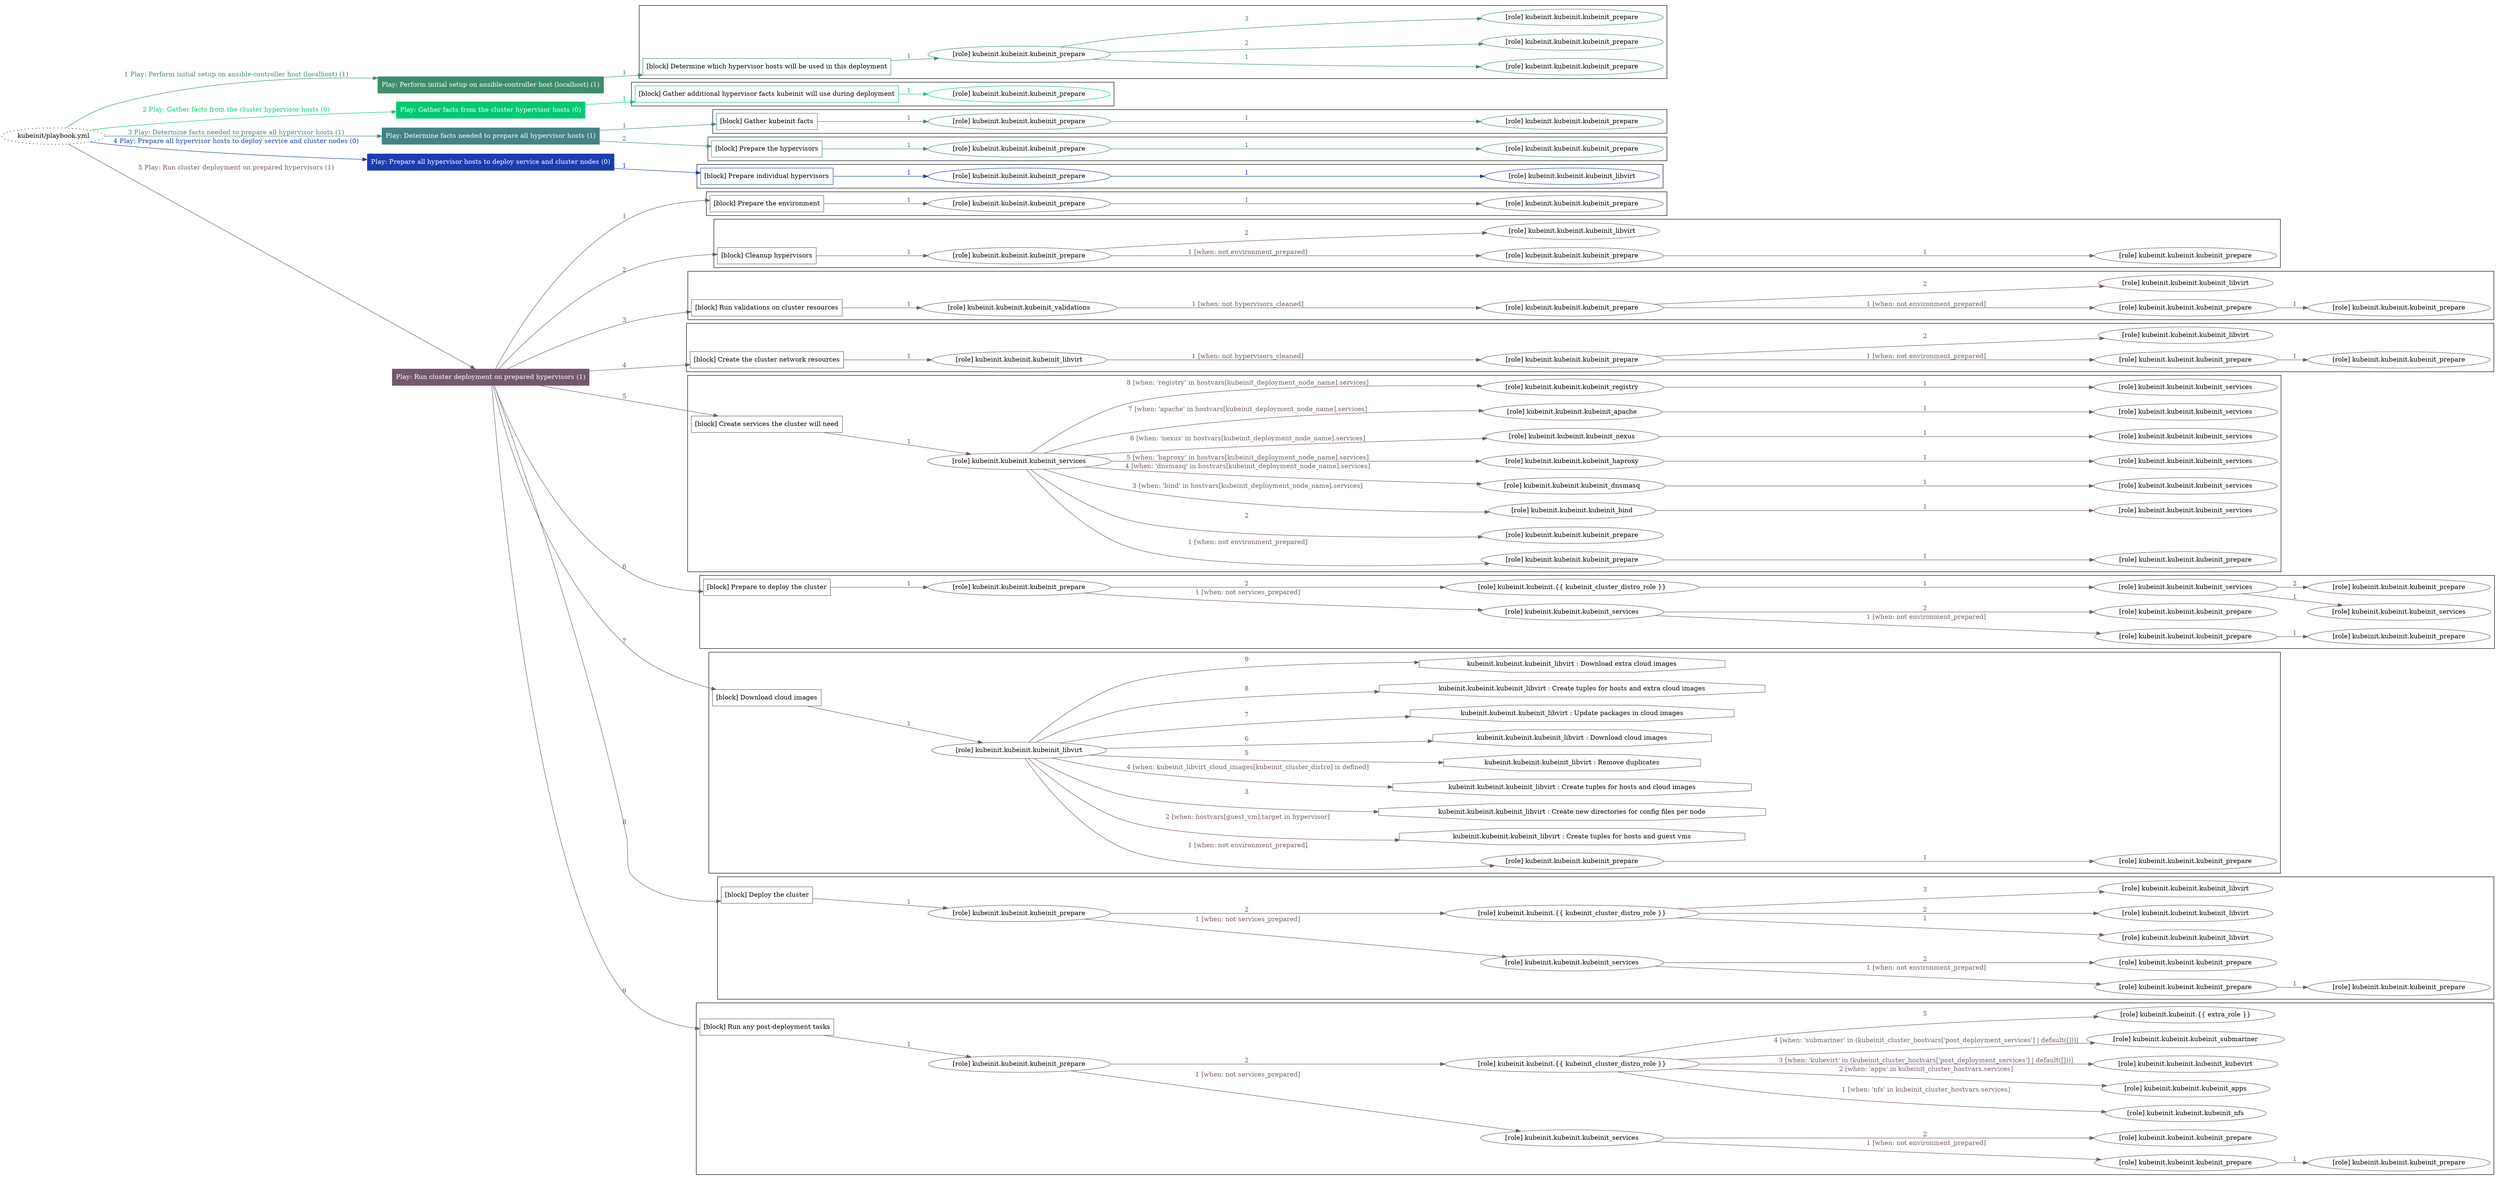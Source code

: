 digraph {
	graph [concentrate=true ordering=in rankdir=LR ratio=fill]
	edge [esep=5 sep=10]
	"kubeinit/playbook.yml" [URL="/home/runner/work/kubeinit/kubeinit/kubeinit/playbook.yml" id=playbook_fb8c7c62 style=dotted]
	"kubeinit/playbook.yml" -> play_60e4a6a8 [label="1 Play: Perform initial setup on ansible-controller host (localhost) (1)" color="#3f8d6a" fontcolor="#3f8d6a" id=edge_playbook_fb8c7c62_play_60e4a6a8 labeltooltip="1 Play: Perform initial setup on ansible-controller host (localhost) (1)" tooltip="1 Play: Perform initial setup on ansible-controller host (localhost) (1)"]
	subgraph "Play: Perform initial setup on ansible-controller host (localhost) (1)" {
		play_60e4a6a8 [label="Play: Perform initial setup on ansible-controller host (localhost) (1)" URL="/home/runner/work/kubeinit/kubeinit/kubeinit/playbook.yml" color="#3f8d6a" fontcolor="#ffffff" id=play_60e4a6a8 shape=box style=filled tooltip=localhost]
		play_60e4a6a8 -> block_3c06753b [label=1 color="#3f8d6a" fontcolor="#3f8d6a" id=edge_1_play_60e4a6a8_block_3c06753b labeltooltip=1 tooltip=1]
		subgraph cluster_block_3c06753b {
			block_3c06753b [label="[block] Determine which hypervisor hosts will be used in this deployment" URL="/home/runner/work/kubeinit/kubeinit/kubeinit/playbook.yml" color="#3f8d6a" id=block_3c06753b labeltooltip="Determine which hypervisor hosts will be used in this deployment" shape=box tooltip="Determine which hypervisor hosts will be used in this deployment"]
			block_3c06753b -> role_db41483e [label="1 " color="#3f8d6a" fontcolor="#3f8d6a" id=edge_1_block_3c06753b_role_db41483e labeltooltip="1 " tooltip="1 "]
			subgraph "kubeinit.kubeinit.kubeinit_prepare" {
				role_db41483e [label="[role] kubeinit.kubeinit.kubeinit_prepare" URL="/home/runner/work/kubeinit/kubeinit/kubeinit/playbook.yml" color="#3f8d6a" id=role_db41483e tooltip="kubeinit.kubeinit.kubeinit_prepare"]
				role_db41483e -> role_6ce8675c [label="1 " color="#3f8d6a" fontcolor="#3f8d6a" id=edge_1_role_db41483e_role_6ce8675c labeltooltip="1 " tooltip="1 "]
				subgraph "kubeinit.kubeinit.kubeinit_prepare" {
					role_6ce8675c [label="[role] kubeinit.kubeinit.kubeinit_prepare" URL="/home/runner/.ansible/collections/ansible_collections/kubeinit/kubeinit/roles/kubeinit_prepare/tasks/build_hypervisors_group.yml" color="#3f8d6a" id=role_6ce8675c tooltip="kubeinit.kubeinit.kubeinit_prepare"]
				}
				role_db41483e -> role_b17d5685 [label="2 " color="#3f8d6a" fontcolor="#3f8d6a" id=edge_2_role_db41483e_role_b17d5685 labeltooltip="2 " tooltip="2 "]
				subgraph "kubeinit.kubeinit.kubeinit_prepare" {
					role_b17d5685 [label="[role] kubeinit.kubeinit.kubeinit_prepare" URL="/home/runner/.ansible/collections/ansible_collections/kubeinit/kubeinit/roles/kubeinit_prepare/tasks/build_hypervisors_group.yml" color="#3f8d6a" id=role_b17d5685 tooltip="kubeinit.kubeinit.kubeinit_prepare"]
				}
				role_db41483e -> role_a338db1c [label="3 " color="#3f8d6a" fontcolor="#3f8d6a" id=edge_3_role_db41483e_role_a338db1c labeltooltip="3 " tooltip="3 "]
				subgraph "kubeinit.kubeinit.kubeinit_prepare" {
					role_a338db1c [label="[role] kubeinit.kubeinit.kubeinit_prepare" URL="/home/runner/.ansible/collections/ansible_collections/kubeinit/kubeinit/roles/kubeinit_prepare/tasks/build_hypervisors_group.yml" color="#3f8d6a" id=role_a338db1c tooltip="kubeinit.kubeinit.kubeinit_prepare"]
				}
			}
		}
	}
	"kubeinit/playbook.yml" -> play_a3622bd4 [label="2 Play: Gather facts from the cluster hypervisor hosts (0)" color="#03c973" fontcolor="#03c973" id=edge_playbook_fb8c7c62_play_a3622bd4 labeltooltip="2 Play: Gather facts from the cluster hypervisor hosts (0)" tooltip="2 Play: Gather facts from the cluster hypervisor hosts (0)"]
	subgraph "Play: Gather facts from the cluster hypervisor hosts (0)" {
		play_a3622bd4 [label="Play: Gather facts from the cluster hypervisor hosts (0)" URL="/home/runner/work/kubeinit/kubeinit/kubeinit/playbook.yml" color="#03c973" fontcolor="#ffffff" id=play_a3622bd4 shape=box style=filled tooltip="Play: Gather facts from the cluster hypervisor hosts (0)"]
		play_a3622bd4 -> block_8b6b9258 [label=1 color="#03c973" fontcolor="#03c973" id=edge_1_play_a3622bd4_block_8b6b9258 labeltooltip=1 tooltip=1]
		subgraph cluster_block_8b6b9258 {
			block_8b6b9258 [label="[block] Gather additional hypervisor facts kubeinit will use during deployment" URL="/home/runner/work/kubeinit/kubeinit/kubeinit/playbook.yml" color="#03c973" id=block_8b6b9258 labeltooltip="Gather additional hypervisor facts kubeinit will use during deployment" shape=box tooltip="Gather additional hypervisor facts kubeinit will use during deployment"]
			block_8b6b9258 -> role_0ef5861c [label="1 " color="#03c973" fontcolor="#03c973" id=edge_1_block_8b6b9258_role_0ef5861c labeltooltip="1 " tooltip="1 "]
			subgraph "kubeinit.kubeinit.kubeinit_prepare" {
				role_0ef5861c [label="[role] kubeinit.kubeinit.kubeinit_prepare" URL="/home/runner/work/kubeinit/kubeinit/kubeinit/playbook.yml" color="#03c973" id=role_0ef5861c tooltip="kubeinit.kubeinit.kubeinit_prepare"]
			}
		}
	}
	"kubeinit/playbook.yml" -> play_8454665d [label="3 Play: Determine facts needed to prepare all hypervisor hosts (1)" color="#468386" fontcolor="#468386" id=edge_playbook_fb8c7c62_play_8454665d labeltooltip="3 Play: Determine facts needed to prepare all hypervisor hosts (1)" tooltip="3 Play: Determine facts needed to prepare all hypervisor hosts (1)"]
	subgraph "Play: Determine facts needed to prepare all hypervisor hosts (1)" {
		play_8454665d [label="Play: Determine facts needed to prepare all hypervisor hosts (1)" URL="/home/runner/work/kubeinit/kubeinit/kubeinit/playbook.yml" color="#468386" fontcolor="#ffffff" id=play_8454665d shape=box style=filled tooltip=localhost]
		play_8454665d -> block_9982ea10 [label=1 color="#468386" fontcolor="#468386" id=edge_1_play_8454665d_block_9982ea10 labeltooltip=1 tooltip=1]
		subgraph cluster_block_9982ea10 {
			block_9982ea10 [label="[block] Gather kubeinit facts" URL="/home/runner/work/kubeinit/kubeinit/kubeinit/playbook.yml" color="#468386" id=block_9982ea10 labeltooltip="Gather kubeinit facts" shape=box tooltip="Gather kubeinit facts"]
			block_9982ea10 -> role_3e0efe7f [label="1 " color="#468386" fontcolor="#468386" id=edge_1_block_9982ea10_role_3e0efe7f labeltooltip="1 " tooltip="1 "]
			subgraph "kubeinit.kubeinit.kubeinit_prepare" {
				role_3e0efe7f [label="[role] kubeinit.kubeinit.kubeinit_prepare" URL="/home/runner/work/kubeinit/kubeinit/kubeinit/playbook.yml" color="#468386" id=role_3e0efe7f tooltip="kubeinit.kubeinit.kubeinit_prepare"]
				role_3e0efe7f -> role_941b9636 [label="1 " color="#468386" fontcolor="#468386" id=edge_1_role_3e0efe7f_role_941b9636 labeltooltip="1 " tooltip="1 "]
				subgraph "kubeinit.kubeinit.kubeinit_prepare" {
					role_941b9636 [label="[role] kubeinit.kubeinit.kubeinit_prepare" URL="/home/runner/.ansible/collections/ansible_collections/kubeinit/kubeinit/roles/kubeinit_prepare/tasks/gather_kubeinit_facts.yml" color="#468386" id=role_941b9636 tooltip="kubeinit.kubeinit.kubeinit_prepare"]
				}
			}
		}
		play_8454665d -> block_f44219fe [label=2 color="#468386" fontcolor="#468386" id=edge_2_play_8454665d_block_f44219fe labeltooltip=2 tooltip=2]
		subgraph cluster_block_f44219fe {
			block_f44219fe [label="[block] Prepare the hypervisors" URL="/home/runner/work/kubeinit/kubeinit/kubeinit/playbook.yml" color="#468386" id=block_f44219fe labeltooltip="Prepare the hypervisors" shape=box tooltip="Prepare the hypervisors"]
			block_f44219fe -> role_4811efab [label="1 " color="#468386" fontcolor="#468386" id=edge_1_block_f44219fe_role_4811efab labeltooltip="1 " tooltip="1 "]
			subgraph "kubeinit.kubeinit.kubeinit_prepare" {
				role_4811efab [label="[role] kubeinit.kubeinit.kubeinit_prepare" URL="/home/runner/work/kubeinit/kubeinit/kubeinit/playbook.yml" color="#468386" id=role_4811efab tooltip="kubeinit.kubeinit.kubeinit_prepare"]
				role_4811efab -> role_44d9676d [label="1 " color="#468386" fontcolor="#468386" id=edge_1_role_4811efab_role_44d9676d labeltooltip="1 " tooltip="1 "]
				subgraph "kubeinit.kubeinit.kubeinit_prepare" {
					role_44d9676d [label="[role] kubeinit.kubeinit.kubeinit_prepare" URL="/home/runner/.ansible/collections/ansible_collections/kubeinit/kubeinit/roles/kubeinit_prepare/tasks/gather_kubeinit_facts.yml" color="#468386" id=role_44d9676d tooltip="kubeinit.kubeinit.kubeinit_prepare"]
				}
			}
		}
	}
	"kubeinit/playbook.yml" -> play_6e23303d [label="4 Play: Prepare all hypervisor hosts to deploy service and cluster nodes (0)" color="#1c3db0" fontcolor="#1c3db0" id=edge_playbook_fb8c7c62_play_6e23303d labeltooltip="4 Play: Prepare all hypervisor hosts to deploy service and cluster nodes (0)" tooltip="4 Play: Prepare all hypervisor hosts to deploy service and cluster nodes (0)"]
	subgraph "Play: Prepare all hypervisor hosts to deploy service and cluster nodes (0)" {
		play_6e23303d [label="Play: Prepare all hypervisor hosts to deploy service and cluster nodes (0)" URL="/home/runner/work/kubeinit/kubeinit/kubeinit/playbook.yml" color="#1c3db0" fontcolor="#ffffff" id=play_6e23303d shape=box style=filled tooltip="Play: Prepare all hypervisor hosts to deploy service and cluster nodes (0)"]
		play_6e23303d -> block_4157bfd9 [label=1 color="#1c3db0" fontcolor="#1c3db0" id=edge_1_play_6e23303d_block_4157bfd9 labeltooltip=1 tooltip=1]
		subgraph cluster_block_4157bfd9 {
			block_4157bfd9 [label="[block] Prepare individual hypervisors" URL="/home/runner/work/kubeinit/kubeinit/kubeinit/playbook.yml" color="#1c3db0" id=block_4157bfd9 labeltooltip="Prepare individual hypervisors" shape=box tooltip="Prepare individual hypervisors"]
			block_4157bfd9 -> role_34de929d [label="1 " color="#1c3db0" fontcolor="#1c3db0" id=edge_1_block_4157bfd9_role_34de929d labeltooltip="1 " tooltip="1 "]
			subgraph "kubeinit.kubeinit.kubeinit_prepare" {
				role_34de929d [label="[role] kubeinit.kubeinit.kubeinit_prepare" URL="/home/runner/work/kubeinit/kubeinit/kubeinit/playbook.yml" color="#1c3db0" id=role_34de929d tooltip="kubeinit.kubeinit.kubeinit_prepare"]
				role_34de929d -> role_4977967b [label="1 " color="#1c3db0" fontcolor="#1c3db0" id=edge_1_role_34de929d_role_4977967b labeltooltip="1 " tooltip="1 "]
				subgraph "kubeinit.kubeinit.kubeinit_libvirt" {
					role_4977967b [label="[role] kubeinit.kubeinit.kubeinit_libvirt" URL="/home/runner/.ansible/collections/ansible_collections/kubeinit/kubeinit/roles/kubeinit_prepare/tasks/prepare_hypervisor.yml" color="#1c3db0" id=role_4977967b tooltip="kubeinit.kubeinit.kubeinit_libvirt"]
				}
			}
		}
	}
	"kubeinit/playbook.yml" -> play_0811fa5d [label="5 Play: Run cluster deployment on prepared hypervisors (1)" color="#74586e" fontcolor="#74586e" id=edge_playbook_fb8c7c62_play_0811fa5d labeltooltip="5 Play: Run cluster deployment on prepared hypervisors (1)" tooltip="5 Play: Run cluster deployment on prepared hypervisors (1)"]
	subgraph "Play: Run cluster deployment on prepared hypervisors (1)" {
		play_0811fa5d [label="Play: Run cluster deployment on prepared hypervisors (1)" URL="/home/runner/work/kubeinit/kubeinit/kubeinit/playbook.yml" color="#74586e" fontcolor="#ffffff" id=play_0811fa5d shape=box style=filled tooltip=localhost]
		play_0811fa5d -> block_bef75afa [label=1 color="#74586e" fontcolor="#74586e" id=edge_1_play_0811fa5d_block_bef75afa labeltooltip=1 tooltip=1]
		subgraph cluster_block_bef75afa {
			block_bef75afa [label="[block] Prepare the environment" URL="/home/runner/work/kubeinit/kubeinit/kubeinit/playbook.yml" color="#74586e" id=block_bef75afa labeltooltip="Prepare the environment" shape=box tooltip="Prepare the environment"]
			block_bef75afa -> role_9d9de083 [label="1 " color="#74586e" fontcolor="#74586e" id=edge_1_block_bef75afa_role_9d9de083 labeltooltip="1 " tooltip="1 "]
			subgraph "kubeinit.kubeinit.kubeinit_prepare" {
				role_9d9de083 [label="[role] kubeinit.kubeinit.kubeinit_prepare" URL="/home/runner/work/kubeinit/kubeinit/kubeinit/playbook.yml" color="#74586e" id=role_9d9de083 tooltip="kubeinit.kubeinit.kubeinit_prepare"]
				role_9d9de083 -> role_052c8339 [label="1 " color="#74586e" fontcolor="#74586e" id=edge_1_role_9d9de083_role_052c8339 labeltooltip="1 " tooltip="1 "]
				subgraph "kubeinit.kubeinit.kubeinit_prepare" {
					role_052c8339 [label="[role] kubeinit.kubeinit.kubeinit_prepare" URL="/home/runner/.ansible/collections/ansible_collections/kubeinit/kubeinit/roles/kubeinit_prepare/tasks/gather_kubeinit_facts.yml" color="#74586e" id=role_052c8339 tooltip="kubeinit.kubeinit.kubeinit_prepare"]
				}
			}
		}
		play_0811fa5d -> block_91c426dc [label=2 color="#74586e" fontcolor="#74586e" id=edge_2_play_0811fa5d_block_91c426dc labeltooltip=2 tooltip=2]
		subgraph cluster_block_91c426dc {
			block_91c426dc [label="[block] Cleanup hypervisors" URL="/home/runner/work/kubeinit/kubeinit/kubeinit/playbook.yml" color="#74586e" id=block_91c426dc labeltooltip="Cleanup hypervisors" shape=box tooltip="Cleanup hypervisors"]
			block_91c426dc -> role_ec527f15 [label="1 " color="#74586e" fontcolor="#74586e" id=edge_1_block_91c426dc_role_ec527f15 labeltooltip="1 " tooltip="1 "]
			subgraph "kubeinit.kubeinit.kubeinit_prepare" {
				role_ec527f15 [label="[role] kubeinit.kubeinit.kubeinit_prepare" URL="/home/runner/work/kubeinit/kubeinit/kubeinit/playbook.yml" color="#74586e" id=role_ec527f15 tooltip="kubeinit.kubeinit.kubeinit_prepare"]
				role_ec527f15 -> role_529e8de0 [label="1 [when: not environment_prepared]" color="#74586e" fontcolor="#74586e" id=edge_1_role_ec527f15_role_529e8de0 labeltooltip="1 [when: not environment_prepared]" tooltip="1 [when: not environment_prepared]"]
				subgraph "kubeinit.kubeinit.kubeinit_prepare" {
					role_529e8de0 [label="[role] kubeinit.kubeinit.kubeinit_prepare" URL="/home/runner/.ansible/collections/ansible_collections/kubeinit/kubeinit/roles/kubeinit_prepare/tasks/cleanup_hypervisors.yml" color="#74586e" id=role_529e8de0 tooltip="kubeinit.kubeinit.kubeinit_prepare"]
					role_529e8de0 -> role_5ba106a2 [label="1 " color="#74586e" fontcolor="#74586e" id=edge_1_role_529e8de0_role_5ba106a2 labeltooltip="1 " tooltip="1 "]
					subgraph "kubeinit.kubeinit.kubeinit_prepare" {
						role_5ba106a2 [label="[role] kubeinit.kubeinit.kubeinit_prepare" URL="/home/runner/.ansible/collections/ansible_collections/kubeinit/kubeinit/roles/kubeinit_prepare/tasks/gather_kubeinit_facts.yml" color="#74586e" id=role_5ba106a2 tooltip="kubeinit.kubeinit.kubeinit_prepare"]
					}
				}
				role_ec527f15 -> role_3b7147a0 [label="2 " color="#74586e" fontcolor="#74586e" id=edge_2_role_ec527f15_role_3b7147a0 labeltooltip="2 " tooltip="2 "]
				subgraph "kubeinit.kubeinit.kubeinit_libvirt" {
					role_3b7147a0 [label="[role] kubeinit.kubeinit.kubeinit_libvirt" URL="/home/runner/.ansible/collections/ansible_collections/kubeinit/kubeinit/roles/kubeinit_prepare/tasks/cleanup_hypervisors.yml" color="#74586e" id=role_3b7147a0 tooltip="kubeinit.kubeinit.kubeinit_libvirt"]
				}
			}
		}
		play_0811fa5d -> block_d626ab67 [label=3 color="#74586e" fontcolor="#74586e" id=edge_3_play_0811fa5d_block_d626ab67 labeltooltip=3 tooltip=3]
		subgraph cluster_block_d626ab67 {
			block_d626ab67 [label="[block] Run validations on cluster resources" URL="/home/runner/work/kubeinit/kubeinit/kubeinit/playbook.yml" color="#74586e" id=block_d626ab67 labeltooltip="Run validations on cluster resources" shape=box tooltip="Run validations on cluster resources"]
			block_d626ab67 -> role_3ca57353 [label="1 " color="#74586e" fontcolor="#74586e" id=edge_1_block_d626ab67_role_3ca57353 labeltooltip="1 " tooltip="1 "]
			subgraph "kubeinit.kubeinit.kubeinit_validations" {
				role_3ca57353 [label="[role] kubeinit.kubeinit.kubeinit_validations" URL="/home/runner/work/kubeinit/kubeinit/kubeinit/playbook.yml" color="#74586e" id=role_3ca57353 tooltip="kubeinit.kubeinit.kubeinit_validations"]
				role_3ca57353 -> role_4d37784a [label="1 [when: not hypervisors_cleaned]" color="#74586e" fontcolor="#74586e" id=edge_1_role_3ca57353_role_4d37784a labeltooltip="1 [when: not hypervisors_cleaned]" tooltip="1 [when: not hypervisors_cleaned]"]
				subgraph "kubeinit.kubeinit.kubeinit_prepare" {
					role_4d37784a [label="[role] kubeinit.kubeinit.kubeinit_prepare" URL="/home/runner/.ansible/collections/ansible_collections/kubeinit/kubeinit/roles/kubeinit_validations/tasks/main.yml" color="#74586e" id=role_4d37784a tooltip="kubeinit.kubeinit.kubeinit_prepare"]
					role_4d37784a -> role_25c27e5a [label="1 [when: not environment_prepared]" color="#74586e" fontcolor="#74586e" id=edge_1_role_4d37784a_role_25c27e5a labeltooltip="1 [when: not environment_prepared]" tooltip="1 [when: not environment_prepared]"]
					subgraph "kubeinit.kubeinit.kubeinit_prepare" {
						role_25c27e5a [label="[role] kubeinit.kubeinit.kubeinit_prepare" URL="/home/runner/.ansible/collections/ansible_collections/kubeinit/kubeinit/roles/kubeinit_prepare/tasks/cleanup_hypervisors.yml" color="#74586e" id=role_25c27e5a tooltip="kubeinit.kubeinit.kubeinit_prepare"]
						role_25c27e5a -> role_7630f8f6 [label="1 " color="#74586e" fontcolor="#74586e" id=edge_1_role_25c27e5a_role_7630f8f6 labeltooltip="1 " tooltip="1 "]
						subgraph "kubeinit.kubeinit.kubeinit_prepare" {
							role_7630f8f6 [label="[role] kubeinit.kubeinit.kubeinit_prepare" URL="/home/runner/.ansible/collections/ansible_collections/kubeinit/kubeinit/roles/kubeinit_prepare/tasks/gather_kubeinit_facts.yml" color="#74586e" id=role_7630f8f6 tooltip="kubeinit.kubeinit.kubeinit_prepare"]
						}
					}
					role_4d37784a -> role_31efca71 [label="2 " color="#74586e" fontcolor="#74586e" id=edge_2_role_4d37784a_role_31efca71 labeltooltip="2 " tooltip="2 "]
					subgraph "kubeinit.kubeinit.kubeinit_libvirt" {
						role_31efca71 [label="[role] kubeinit.kubeinit.kubeinit_libvirt" URL="/home/runner/.ansible/collections/ansible_collections/kubeinit/kubeinit/roles/kubeinit_prepare/tasks/cleanup_hypervisors.yml" color="#74586e" id=role_31efca71 tooltip="kubeinit.kubeinit.kubeinit_libvirt"]
					}
				}
			}
		}
		play_0811fa5d -> block_f994e74e [label=4 color="#74586e" fontcolor="#74586e" id=edge_4_play_0811fa5d_block_f994e74e labeltooltip=4 tooltip=4]
		subgraph cluster_block_f994e74e {
			block_f994e74e [label="[block] Create the cluster network resources" URL="/home/runner/work/kubeinit/kubeinit/kubeinit/playbook.yml" color="#74586e" id=block_f994e74e labeltooltip="Create the cluster network resources" shape=box tooltip="Create the cluster network resources"]
			block_f994e74e -> role_f59876d1 [label="1 " color="#74586e" fontcolor="#74586e" id=edge_1_block_f994e74e_role_f59876d1 labeltooltip="1 " tooltip="1 "]
			subgraph "kubeinit.kubeinit.kubeinit_libvirt" {
				role_f59876d1 [label="[role] kubeinit.kubeinit.kubeinit_libvirt" URL="/home/runner/work/kubeinit/kubeinit/kubeinit/playbook.yml" color="#74586e" id=role_f59876d1 tooltip="kubeinit.kubeinit.kubeinit_libvirt"]
				role_f59876d1 -> role_5565e16b [label="1 [when: not hypervisors_cleaned]" color="#74586e" fontcolor="#74586e" id=edge_1_role_f59876d1_role_5565e16b labeltooltip="1 [when: not hypervisors_cleaned]" tooltip="1 [when: not hypervisors_cleaned]"]
				subgraph "kubeinit.kubeinit.kubeinit_prepare" {
					role_5565e16b [label="[role] kubeinit.kubeinit.kubeinit_prepare" URL="/home/runner/.ansible/collections/ansible_collections/kubeinit/kubeinit/roles/kubeinit_libvirt/tasks/create_network.yml" color="#74586e" id=role_5565e16b tooltip="kubeinit.kubeinit.kubeinit_prepare"]
					role_5565e16b -> role_7bfed806 [label="1 [when: not environment_prepared]" color="#74586e" fontcolor="#74586e" id=edge_1_role_5565e16b_role_7bfed806 labeltooltip="1 [when: not environment_prepared]" tooltip="1 [when: not environment_prepared]"]
					subgraph "kubeinit.kubeinit.kubeinit_prepare" {
						role_7bfed806 [label="[role] kubeinit.kubeinit.kubeinit_prepare" URL="/home/runner/.ansible/collections/ansible_collections/kubeinit/kubeinit/roles/kubeinit_prepare/tasks/cleanup_hypervisors.yml" color="#74586e" id=role_7bfed806 tooltip="kubeinit.kubeinit.kubeinit_prepare"]
						role_7bfed806 -> role_236768ae [label="1 " color="#74586e" fontcolor="#74586e" id=edge_1_role_7bfed806_role_236768ae labeltooltip="1 " tooltip="1 "]
						subgraph "kubeinit.kubeinit.kubeinit_prepare" {
							role_236768ae [label="[role] kubeinit.kubeinit.kubeinit_prepare" URL="/home/runner/.ansible/collections/ansible_collections/kubeinit/kubeinit/roles/kubeinit_prepare/tasks/gather_kubeinit_facts.yml" color="#74586e" id=role_236768ae tooltip="kubeinit.kubeinit.kubeinit_prepare"]
						}
					}
					role_5565e16b -> role_8033c210 [label="2 " color="#74586e" fontcolor="#74586e" id=edge_2_role_5565e16b_role_8033c210 labeltooltip="2 " tooltip="2 "]
					subgraph "kubeinit.kubeinit.kubeinit_libvirt" {
						role_8033c210 [label="[role] kubeinit.kubeinit.kubeinit_libvirt" URL="/home/runner/.ansible/collections/ansible_collections/kubeinit/kubeinit/roles/kubeinit_prepare/tasks/cleanup_hypervisors.yml" color="#74586e" id=role_8033c210 tooltip="kubeinit.kubeinit.kubeinit_libvirt"]
					}
				}
			}
		}
		play_0811fa5d -> block_b9448b27 [label=5 color="#74586e" fontcolor="#74586e" id=edge_5_play_0811fa5d_block_b9448b27 labeltooltip=5 tooltip=5]
		subgraph cluster_block_b9448b27 {
			block_b9448b27 [label="[block] Create services the cluster will need" URL="/home/runner/work/kubeinit/kubeinit/kubeinit/playbook.yml" color="#74586e" id=block_b9448b27 labeltooltip="Create services the cluster will need" shape=box tooltip="Create services the cluster will need"]
			block_b9448b27 -> role_875ede64 [label="1 " color="#74586e" fontcolor="#74586e" id=edge_1_block_b9448b27_role_875ede64 labeltooltip="1 " tooltip="1 "]
			subgraph "kubeinit.kubeinit.kubeinit_services" {
				role_875ede64 [label="[role] kubeinit.kubeinit.kubeinit_services" URL="/home/runner/work/kubeinit/kubeinit/kubeinit/playbook.yml" color="#74586e" id=role_875ede64 tooltip="kubeinit.kubeinit.kubeinit_services"]
				role_875ede64 -> role_67c7414a [label="1 [when: not environment_prepared]" color="#74586e" fontcolor="#74586e" id=edge_1_role_875ede64_role_67c7414a labeltooltip="1 [when: not environment_prepared]" tooltip="1 [when: not environment_prepared]"]
				subgraph "kubeinit.kubeinit.kubeinit_prepare" {
					role_67c7414a [label="[role] kubeinit.kubeinit.kubeinit_prepare" URL="/home/runner/.ansible/collections/ansible_collections/kubeinit/kubeinit/roles/kubeinit_services/tasks/main.yml" color="#74586e" id=role_67c7414a tooltip="kubeinit.kubeinit.kubeinit_prepare"]
					role_67c7414a -> role_17dc334d [label="1 " color="#74586e" fontcolor="#74586e" id=edge_1_role_67c7414a_role_17dc334d labeltooltip="1 " tooltip="1 "]
					subgraph "kubeinit.kubeinit.kubeinit_prepare" {
						role_17dc334d [label="[role] kubeinit.kubeinit.kubeinit_prepare" URL="/home/runner/.ansible/collections/ansible_collections/kubeinit/kubeinit/roles/kubeinit_prepare/tasks/gather_kubeinit_facts.yml" color="#74586e" id=role_17dc334d tooltip="kubeinit.kubeinit.kubeinit_prepare"]
					}
				}
				role_875ede64 -> role_f8ba7b7a [label="2 " color="#74586e" fontcolor="#74586e" id=edge_2_role_875ede64_role_f8ba7b7a labeltooltip="2 " tooltip="2 "]
				subgraph "kubeinit.kubeinit.kubeinit_prepare" {
					role_f8ba7b7a [label="[role] kubeinit.kubeinit.kubeinit_prepare" URL="/home/runner/.ansible/collections/ansible_collections/kubeinit/kubeinit/roles/kubeinit_services/tasks/00_create_service_pod.yml" color="#74586e" id=role_f8ba7b7a tooltip="kubeinit.kubeinit.kubeinit_prepare"]
				}
				role_875ede64 -> role_ef5bfc1d [label="3 [when: 'bind' in hostvars[kubeinit_deployment_node_name].services]" color="#74586e" fontcolor="#74586e" id=edge_3_role_875ede64_role_ef5bfc1d labeltooltip="3 [when: 'bind' in hostvars[kubeinit_deployment_node_name].services]" tooltip="3 [when: 'bind' in hostvars[kubeinit_deployment_node_name].services]"]
				subgraph "kubeinit.kubeinit.kubeinit_bind" {
					role_ef5bfc1d [label="[role] kubeinit.kubeinit.kubeinit_bind" URL="/home/runner/.ansible/collections/ansible_collections/kubeinit/kubeinit/roles/kubeinit_services/tasks/start_services_containers.yml" color="#74586e" id=role_ef5bfc1d tooltip="kubeinit.kubeinit.kubeinit_bind"]
					role_ef5bfc1d -> role_2b9a605f [label="1 " color="#74586e" fontcolor="#74586e" id=edge_1_role_ef5bfc1d_role_2b9a605f labeltooltip="1 " tooltip="1 "]
					subgraph "kubeinit.kubeinit.kubeinit_services" {
						role_2b9a605f [label="[role] kubeinit.kubeinit.kubeinit_services" URL="/home/runner/.ansible/collections/ansible_collections/kubeinit/kubeinit/roles/kubeinit_bind/tasks/main.yml" color="#74586e" id=role_2b9a605f tooltip="kubeinit.kubeinit.kubeinit_services"]
					}
				}
				role_875ede64 -> role_569767d9 [label="4 [when: 'dnsmasq' in hostvars[kubeinit_deployment_node_name].services]" color="#74586e" fontcolor="#74586e" id=edge_4_role_875ede64_role_569767d9 labeltooltip="4 [when: 'dnsmasq' in hostvars[kubeinit_deployment_node_name].services]" tooltip="4 [when: 'dnsmasq' in hostvars[kubeinit_deployment_node_name].services]"]
				subgraph "kubeinit.kubeinit.kubeinit_dnsmasq" {
					role_569767d9 [label="[role] kubeinit.kubeinit.kubeinit_dnsmasq" URL="/home/runner/.ansible/collections/ansible_collections/kubeinit/kubeinit/roles/kubeinit_services/tasks/start_services_containers.yml" color="#74586e" id=role_569767d9 tooltip="kubeinit.kubeinit.kubeinit_dnsmasq"]
					role_569767d9 -> role_c2b7989b [label="1 " color="#74586e" fontcolor="#74586e" id=edge_1_role_569767d9_role_c2b7989b labeltooltip="1 " tooltip="1 "]
					subgraph "kubeinit.kubeinit.kubeinit_services" {
						role_c2b7989b [label="[role] kubeinit.kubeinit.kubeinit_services" URL="/home/runner/.ansible/collections/ansible_collections/kubeinit/kubeinit/roles/kubeinit_dnsmasq/tasks/main.yml" color="#74586e" id=role_c2b7989b tooltip="kubeinit.kubeinit.kubeinit_services"]
					}
				}
				role_875ede64 -> role_e4674980 [label="5 [when: 'haproxy' in hostvars[kubeinit_deployment_node_name].services]" color="#74586e" fontcolor="#74586e" id=edge_5_role_875ede64_role_e4674980 labeltooltip="5 [when: 'haproxy' in hostvars[kubeinit_deployment_node_name].services]" tooltip="5 [when: 'haproxy' in hostvars[kubeinit_deployment_node_name].services]"]
				subgraph "kubeinit.kubeinit.kubeinit_haproxy" {
					role_e4674980 [label="[role] kubeinit.kubeinit.kubeinit_haproxy" URL="/home/runner/.ansible/collections/ansible_collections/kubeinit/kubeinit/roles/kubeinit_services/tasks/start_services_containers.yml" color="#74586e" id=role_e4674980 tooltip="kubeinit.kubeinit.kubeinit_haproxy"]
					role_e4674980 -> role_2d84534f [label="1 " color="#74586e" fontcolor="#74586e" id=edge_1_role_e4674980_role_2d84534f labeltooltip="1 " tooltip="1 "]
					subgraph "kubeinit.kubeinit.kubeinit_services" {
						role_2d84534f [label="[role] kubeinit.kubeinit.kubeinit_services" URL="/home/runner/.ansible/collections/ansible_collections/kubeinit/kubeinit/roles/kubeinit_haproxy/tasks/main.yml" color="#74586e" id=role_2d84534f tooltip="kubeinit.kubeinit.kubeinit_services"]
					}
				}
				role_875ede64 -> role_2eb2f868 [label="6 [when: 'nexus' in hostvars[kubeinit_deployment_node_name].services]" color="#74586e" fontcolor="#74586e" id=edge_6_role_875ede64_role_2eb2f868 labeltooltip="6 [when: 'nexus' in hostvars[kubeinit_deployment_node_name].services]" tooltip="6 [when: 'nexus' in hostvars[kubeinit_deployment_node_name].services]"]
				subgraph "kubeinit.kubeinit.kubeinit_nexus" {
					role_2eb2f868 [label="[role] kubeinit.kubeinit.kubeinit_nexus" URL="/home/runner/.ansible/collections/ansible_collections/kubeinit/kubeinit/roles/kubeinit_services/tasks/start_services_containers.yml" color="#74586e" id=role_2eb2f868 tooltip="kubeinit.kubeinit.kubeinit_nexus"]
					role_2eb2f868 -> role_34ea84a4 [label="1 " color="#74586e" fontcolor="#74586e" id=edge_1_role_2eb2f868_role_34ea84a4 labeltooltip="1 " tooltip="1 "]
					subgraph "kubeinit.kubeinit.kubeinit_services" {
						role_34ea84a4 [label="[role] kubeinit.kubeinit.kubeinit_services" URL="/home/runner/.ansible/collections/ansible_collections/kubeinit/kubeinit/roles/kubeinit_nexus/tasks/main.yml" color="#74586e" id=role_34ea84a4 tooltip="kubeinit.kubeinit.kubeinit_services"]
					}
				}
				role_875ede64 -> role_802e3f0b [label="7 [when: 'apache' in hostvars[kubeinit_deployment_node_name].services]" color="#74586e" fontcolor="#74586e" id=edge_7_role_875ede64_role_802e3f0b labeltooltip="7 [when: 'apache' in hostvars[kubeinit_deployment_node_name].services]" tooltip="7 [when: 'apache' in hostvars[kubeinit_deployment_node_name].services]"]
				subgraph "kubeinit.kubeinit.kubeinit_apache" {
					role_802e3f0b [label="[role] kubeinit.kubeinit.kubeinit_apache" URL="/home/runner/.ansible/collections/ansible_collections/kubeinit/kubeinit/roles/kubeinit_services/tasks/start_services_containers.yml" color="#74586e" id=role_802e3f0b tooltip="kubeinit.kubeinit.kubeinit_apache"]
					role_802e3f0b -> role_10e221f1 [label="1 " color="#74586e" fontcolor="#74586e" id=edge_1_role_802e3f0b_role_10e221f1 labeltooltip="1 " tooltip="1 "]
					subgraph "kubeinit.kubeinit.kubeinit_services" {
						role_10e221f1 [label="[role] kubeinit.kubeinit.kubeinit_services" URL="/home/runner/.ansible/collections/ansible_collections/kubeinit/kubeinit/roles/kubeinit_apache/tasks/main.yml" color="#74586e" id=role_10e221f1 tooltip="kubeinit.kubeinit.kubeinit_services"]
					}
				}
				role_875ede64 -> role_5a3bb373 [label="8 [when: 'registry' in hostvars[kubeinit_deployment_node_name].services]" color="#74586e" fontcolor="#74586e" id=edge_8_role_875ede64_role_5a3bb373 labeltooltip="8 [when: 'registry' in hostvars[kubeinit_deployment_node_name].services]" tooltip="8 [when: 'registry' in hostvars[kubeinit_deployment_node_name].services]"]
				subgraph "kubeinit.kubeinit.kubeinit_registry" {
					role_5a3bb373 [label="[role] kubeinit.kubeinit.kubeinit_registry" URL="/home/runner/.ansible/collections/ansible_collections/kubeinit/kubeinit/roles/kubeinit_services/tasks/start_services_containers.yml" color="#74586e" id=role_5a3bb373 tooltip="kubeinit.kubeinit.kubeinit_registry"]
					role_5a3bb373 -> role_2fad3e4e [label="1 " color="#74586e" fontcolor="#74586e" id=edge_1_role_5a3bb373_role_2fad3e4e labeltooltip="1 " tooltip="1 "]
					subgraph "kubeinit.kubeinit.kubeinit_services" {
						role_2fad3e4e [label="[role] kubeinit.kubeinit.kubeinit_services" URL="/home/runner/.ansible/collections/ansible_collections/kubeinit/kubeinit/roles/kubeinit_registry/tasks/main.yml" color="#74586e" id=role_2fad3e4e tooltip="kubeinit.kubeinit.kubeinit_services"]
					}
				}
			}
		}
		play_0811fa5d -> block_8ffb784d [label=6 color="#74586e" fontcolor="#74586e" id=edge_6_play_0811fa5d_block_8ffb784d labeltooltip=6 tooltip=6]
		subgraph cluster_block_8ffb784d {
			block_8ffb784d [label="[block] Prepare to deploy the cluster" URL="/home/runner/work/kubeinit/kubeinit/kubeinit/playbook.yml" color="#74586e" id=block_8ffb784d labeltooltip="Prepare to deploy the cluster" shape=box tooltip="Prepare to deploy the cluster"]
			block_8ffb784d -> role_0d51dfea [label="1 " color="#74586e" fontcolor="#74586e" id=edge_1_block_8ffb784d_role_0d51dfea labeltooltip="1 " tooltip="1 "]
			subgraph "kubeinit.kubeinit.kubeinit_prepare" {
				role_0d51dfea [label="[role] kubeinit.kubeinit.kubeinit_prepare" URL="/home/runner/work/kubeinit/kubeinit/kubeinit/playbook.yml" color="#74586e" id=role_0d51dfea tooltip="kubeinit.kubeinit.kubeinit_prepare"]
				role_0d51dfea -> role_38ea9cdb [label="1 [when: not services_prepared]" color="#74586e" fontcolor="#74586e" id=edge_1_role_0d51dfea_role_38ea9cdb labeltooltip="1 [when: not services_prepared]" tooltip="1 [when: not services_prepared]"]
				subgraph "kubeinit.kubeinit.kubeinit_services" {
					role_38ea9cdb [label="[role] kubeinit.kubeinit.kubeinit_services" URL="/home/runner/.ansible/collections/ansible_collections/kubeinit/kubeinit/roles/kubeinit_prepare/tasks/prepare_cluster.yml" color="#74586e" id=role_38ea9cdb tooltip="kubeinit.kubeinit.kubeinit_services"]
					role_38ea9cdb -> role_e09e5046 [label="1 [when: not environment_prepared]" color="#74586e" fontcolor="#74586e" id=edge_1_role_38ea9cdb_role_e09e5046 labeltooltip="1 [when: not environment_prepared]" tooltip="1 [when: not environment_prepared]"]
					subgraph "kubeinit.kubeinit.kubeinit_prepare" {
						role_e09e5046 [label="[role] kubeinit.kubeinit.kubeinit_prepare" URL="/home/runner/.ansible/collections/ansible_collections/kubeinit/kubeinit/roles/kubeinit_services/tasks/prepare_services.yml" color="#74586e" id=role_e09e5046 tooltip="kubeinit.kubeinit.kubeinit_prepare"]
						role_e09e5046 -> role_2a5cbe1d [label="1 " color="#74586e" fontcolor="#74586e" id=edge_1_role_e09e5046_role_2a5cbe1d labeltooltip="1 " tooltip="1 "]
						subgraph "kubeinit.kubeinit.kubeinit_prepare" {
							role_2a5cbe1d [label="[role] kubeinit.kubeinit.kubeinit_prepare" URL="/home/runner/.ansible/collections/ansible_collections/kubeinit/kubeinit/roles/kubeinit_prepare/tasks/gather_kubeinit_facts.yml" color="#74586e" id=role_2a5cbe1d tooltip="kubeinit.kubeinit.kubeinit_prepare"]
						}
					}
					role_38ea9cdb -> role_dea03500 [label="2 " color="#74586e" fontcolor="#74586e" id=edge_2_role_38ea9cdb_role_dea03500 labeltooltip="2 " tooltip="2 "]
					subgraph "kubeinit.kubeinit.kubeinit_prepare" {
						role_dea03500 [label="[role] kubeinit.kubeinit.kubeinit_prepare" URL="/home/runner/.ansible/collections/ansible_collections/kubeinit/kubeinit/roles/kubeinit_services/tasks/prepare_services.yml" color="#74586e" id=role_dea03500 tooltip="kubeinit.kubeinit.kubeinit_prepare"]
					}
				}
				role_0d51dfea -> role_1d820e5c [label="2 " color="#74586e" fontcolor="#74586e" id=edge_2_role_0d51dfea_role_1d820e5c labeltooltip="2 " tooltip="2 "]
				subgraph "kubeinit.kubeinit.{{ kubeinit_cluster_distro_role }}" {
					role_1d820e5c [label="[role] kubeinit.kubeinit.{{ kubeinit_cluster_distro_role }}" URL="/home/runner/.ansible/collections/ansible_collections/kubeinit/kubeinit/roles/kubeinit_prepare/tasks/prepare_cluster.yml" color="#74586e" id=role_1d820e5c tooltip="kubeinit.kubeinit.{{ kubeinit_cluster_distro_role }}"]
					role_1d820e5c -> role_95b4d459 [label="1 " color="#74586e" fontcolor="#74586e" id=edge_1_role_1d820e5c_role_95b4d459 labeltooltip="1 " tooltip="1 "]
					subgraph "kubeinit.kubeinit.kubeinit_services" {
						role_95b4d459 [label="[role] kubeinit.kubeinit.kubeinit_services" URL="/home/runner/.ansible/collections/ansible_collections/kubeinit/kubeinit/roles/kubeinit_openshift/tasks/prepare_cluster.yml" color="#74586e" id=role_95b4d459 tooltip="kubeinit.kubeinit.kubeinit_services"]
						role_95b4d459 -> role_27bdb278 [label="1 " color="#74586e" fontcolor="#74586e" id=edge_1_role_95b4d459_role_27bdb278 labeltooltip="1 " tooltip="1 "]
						subgraph "kubeinit.kubeinit.kubeinit_services" {
							role_27bdb278 [label="[role] kubeinit.kubeinit.kubeinit_services" URL="/home/runner/.ansible/collections/ansible_collections/kubeinit/kubeinit/roles/kubeinit_services/tasks/create_provision_container.yml" color="#74586e" id=role_27bdb278 tooltip="kubeinit.kubeinit.kubeinit_services"]
						}
						role_95b4d459 -> role_3ffbe155 [label="2 " color="#74586e" fontcolor="#74586e" id=edge_2_role_95b4d459_role_3ffbe155 labeltooltip="2 " tooltip="2 "]
						subgraph "kubeinit.kubeinit.kubeinit_prepare" {
							role_3ffbe155 [label="[role] kubeinit.kubeinit.kubeinit_prepare" URL="/home/runner/.ansible/collections/ansible_collections/kubeinit/kubeinit/roles/kubeinit_services/tasks/create_provision_container.yml" color="#74586e" id=role_3ffbe155 tooltip="kubeinit.kubeinit.kubeinit_prepare"]
						}
					}
				}
			}
		}
		play_0811fa5d -> block_a297592f [label=7 color="#74586e" fontcolor="#74586e" id=edge_7_play_0811fa5d_block_a297592f labeltooltip=7 tooltip=7]
		subgraph cluster_block_a297592f {
			block_a297592f [label="[block] Download cloud images" URL="/home/runner/work/kubeinit/kubeinit/kubeinit/playbook.yml" color="#74586e" id=block_a297592f labeltooltip="Download cloud images" shape=box tooltip="Download cloud images"]
			block_a297592f -> role_53912179 [label="1 " color="#74586e" fontcolor="#74586e" id=edge_1_block_a297592f_role_53912179 labeltooltip="1 " tooltip="1 "]
			subgraph "kubeinit.kubeinit.kubeinit_libvirt" {
				role_53912179 [label="[role] kubeinit.kubeinit.kubeinit_libvirt" URL="/home/runner/work/kubeinit/kubeinit/kubeinit/playbook.yml" color="#74586e" id=role_53912179 tooltip="kubeinit.kubeinit.kubeinit_libvirt"]
				role_53912179 -> role_393e9175 [label="1 [when: not environment_prepared]" color="#74586e" fontcolor="#74586e" id=edge_1_role_53912179_role_393e9175 labeltooltip="1 [when: not environment_prepared]" tooltip="1 [when: not environment_prepared]"]
				subgraph "kubeinit.kubeinit.kubeinit_prepare" {
					role_393e9175 [label="[role] kubeinit.kubeinit.kubeinit_prepare" URL="/home/runner/.ansible/collections/ansible_collections/kubeinit/kubeinit/roles/kubeinit_libvirt/tasks/download_cloud_images.yml" color="#74586e" id=role_393e9175 tooltip="kubeinit.kubeinit.kubeinit_prepare"]
					role_393e9175 -> role_c8d08546 [label="1 " color="#74586e" fontcolor="#74586e" id=edge_1_role_393e9175_role_c8d08546 labeltooltip="1 " tooltip="1 "]
					subgraph "kubeinit.kubeinit.kubeinit_prepare" {
						role_c8d08546 [label="[role] kubeinit.kubeinit.kubeinit_prepare" URL="/home/runner/.ansible/collections/ansible_collections/kubeinit/kubeinit/roles/kubeinit_prepare/tasks/gather_kubeinit_facts.yml" color="#74586e" id=role_c8d08546 tooltip="kubeinit.kubeinit.kubeinit_prepare"]
					}
				}
				task_80ebcfd8 [label="kubeinit.kubeinit.kubeinit_libvirt : Create tuples for hosts and guest vms" URL="/home/runner/.ansible/collections/ansible_collections/kubeinit/kubeinit/roles/kubeinit_libvirt/tasks/download_cloud_images.yml" color="#74586e" id=task_80ebcfd8 shape=octagon tooltip="kubeinit.kubeinit.kubeinit_libvirt : Create tuples for hosts and guest vms"]
				role_53912179 -> task_80ebcfd8 [label="2 [when: hostvars[guest_vm].target in hypervisor]" color="#74586e" fontcolor="#74586e" id=edge_2_role_53912179_task_80ebcfd8 labeltooltip="2 [when: hostvars[guest_vm].target in hypervisor]" tooltip="2 [when: hostvars[guest_vm].target in hypervisor]"]
				task_e3c6466f [label="kubeinit.kubeinit.kubeinit_libvirt : Create new directories for config files per node" URL="/home/runner/.ansible/collections/ansible_collections/kubeinit/kubeinit/roles/kubeinit_libvirt/tasks/download_cloud_images.yml" color="#74586e" id=task_e3c6466f shape=octagon tooltip="kubeinit.kubeinit.kubeinit_libvirt : Create new directories for config files per node"]
				role_53912179 -> task_e3c6466f [label="3 " color="#74586e" fontcolor="#74586e" id=edge_3_role_53912179_task_e3c6466f labeltooltip="3 " tooltip="3 "]
				task_16cbdc07 [label="kubeinit.kubeinit.kubeinit_libvirt : Create tuples for hosts and cloud images" URL="/home/runner/.ansible/collections/ansible_collections/kubeinit/kubeinit/roles/kubeinit_libvirt/tasks/download_cloud_images.yml" color="#74586e" id=task_16cbdc07 shape=octagon tooltip="kubeinit.kubeinit.kubeinit_libvirt : Create tuples for hosts and cloud images"]
				role_53912179 -> task_16cbdc07 [label="4 [when: kubeinit_libvirt_cloud_images[kubeinit_cluster_distro] is defined]" color="#74586e" fontcolor="#74586e" id=edge_4_role_53912179_task_16cbdc07 labeltooltip="4 [when: kubeinit_libvirt_cloud_images[kubeinit_cluster_distro] is defined]" tooltip="4 [when: kubeinit_libvirt_cloud_images[kubeinit_cluster_distro] is defined]"]
				task_a51f56c7 [label="kubeinit.kubeinit.kubeinit_libvirt : Remove duplicates" URL="/home/runner/.ansible/collections/ansible_collections/kubeinit/kubeinit/roles/kubeinit_libvirt/tasks/download_cloud_images.yml" color="#74586e" id=task_a51f56c7 shape=octagon tooltip="kubeinit.kubeinit.kubeinit_libvirt : Remove duplicates"]
				role_53912179 -> task_a51f56c7 [label="5 " color="#74586e" fontcolor="#74586e" id=edge_5_role_53912179_task_a51f56c7 labeltooltip="5 " tooltip="5 "]
				task_f4ad18d0 [label="kubeinit.kubeinit.kubeinit_libvirt : Download cloud images" URL="/home/runner/.ansible/collections/ansible_collections/kubeinit/kubeinit/roles/kubeinit_libvirt/tasks/download_cloud_images.yml" color="#74586e" id=task_f4ad18d0 shape=octagon tooltip="kubeinit.kubeinit.kubeinit_libvirt : Download cloud images"]
				role_53912179 -> task_f4ad18d0 [label="6 " color="#74586e" fontcolor="#74586e" id=edge_6_role_53912179_task_f4ad18d0 labeltooltip="6 " tooltip="6 "]
				task_f45803c5 [label="kubeinit.kubeinit.kubeinit_libvirt : Update packages in cloud images" URL="/home/runner/.ansible/collections/ansible_collections/kubeinit/kubeinit/roles/kubeinit_libvirt/tasks/download_cloud_images.yml" color="#74586e" id=task_f45803c5 shape=octagon tooltip="kubeinit.kubeinit.kubeinit_libvirt : Update packages in cloud images"]
				role_53912179 -> task_f45803c5 [label="7 " color="#74586e" fontcolor="#74586e" id=edge_7_role_53912179_task_f45803c5 labeltooltip="7 " tooltip="7 "]
				task_ac73c911 [label="kubeinit.kubeinit.kubeinit_libvirt : Create tuples for hosts and extra cloud images" URL="/home/runner/.ansible/collections/ansible_collections/kubeinit/kubeinit/roles/kubeinit_libvirt/tasks/download_cloud_images.yml" color="#74586e" id=task_ac73c911 shape=octagon tooltip="kubeinit.kubeinit.kubeinit_libvirt : Create tuples for hosts and extra cloud images"]
				role_53912179 -> task_ac73c911 [label="8 " color="#74586e" fontcolor="#74586e" id=edge_8_role_53912179_task_ac73c911 labeltooltip="8 " tooltip="8 "]
				task_0ffd5550 [label="kubeinit.kubeinit.kubeinit_libvirt : Download extra cloud images" URL="/home/runner/.ansible/collections/ansible_collections/kubeinit/kubeinit/roles/kubeinit_libvirt/tasks/download_cloud_images.yml" color="#74586e" id=task_0ffd5550 shape=octagon tooltip="kubeinit.kubeinit.kubeinit_libvirt : Download extra cloud images"]
				role_53912179 -> task_0ffd5550 [label="9 " color="#74586e" fontcolor="#74586e" id=edge_9_role_53912179_task_0ffd5550 labeltooltip="9 " tooltip="9 "]
			}
		}
		play_0811fa5d -> block_4b353f24 [label=8 color="#74586e" fontcolor="#74586e" id=edge_8_play_0811fa5d_block_4b353f24 labeltooltip=8 tooltip=8]
		subgraph cluster_block_4b353f24 {
			block_4b353f24 [label="[block] Deploy the cluster" URL="/home/runner/work/kubeinit/kubeinit/kubeinit/playbook.yml" color="#74586e" id=block_4b353f24 labeltooltip="Deploy the cluster" shape=box tooltip="Deploy the cluster"]
			block_4b353f24 -> role_b8f27ed3 [label="1 " color="#74586e" fontcolor="#74586e" id=edge_1_block_4b353f24_role_b8f27ed3 labeltooltip="1 " tooltip="1 "]
			subgraph "kubeinit.kubeinit.kubeinit_prepare" {
				role_b8f27ed3 [label="[role] kubeinit.kubeinit.kubeinit_prepare" URL="/home/runner/work/kubeinit/kubeinit/kubeinit/playbook.yml" color="#74586e" id=role_b8f27ed3 tooltip="kubeinit.kubeinit.kubeinit_prepare"]
				role_b8f27ed3 -> role_8a14f296 [label="1 [when: not services_prepared]" color="#74586e" fontcolor="#74586e" id=edge_1_role_b8f27ed3_role_8a14f296 labeltooltip="1 [when: not services_prepared]" tooltip="1 [when: not services_prepared]"]
				subgraph "kubeinit.kubeinit.kubeinit_services" {
					role_8a14f296 [label="[role] kubeinit.kubeinit.kubeinit_services" URL="/home/runner/.ansible/collections/ansible_collections/kubeinit/kubeinit/roles/kubeinit_prepare/tasks/deploy_cluster.yml" color="#74586e" id=role_8a14f296 tooltip="kubeinit.kubeinit.kubeinit_services"]
					role_8a14f296 -> role_a455ee54 [label="1 [when: not environment_prepared]" color="#74586e" fontcolor="#74586e" id=edge_1_role_8a14f296_role_a455ee54 labeltooltip="1 [when: not environment_prepared]" tooltip="1 [when: not environment_prepared]"]
					subgraph "kubeinit.kubeinit.kubeinit_prepare" {
						role_a455ee54 [label="[role] kubeinit.kubeinit.kubeinit_prepare" URL="/home/runner/.ansible/collections/ansible_collections/kubeinit/kubeinit/roles/kubeinit_services/tasks/prepare_services.yml" color="#74586e" id=role_a455ee54 tooltip="kubeinit.kubeinit.kubeinit_prepare"]
						role_a455ee54 -> role_0d31061e [label="1 " color="#74586e" fontcolor="#74586e" id=edge_1_role_a455ee54_role_0d31061e labeltooltip="1 " tooltip="1 "]
						subgraph "kubeinit.kubeinit.kubeinit_prepare" {
							role_0d31061e [label="[role] kubeinit.kubeinit.kubeinit_prepare" URL="/home/runner/.ansible/collections/ansible_collections/kubeinit/kubeinit/roles/kubeinit_prepare/tasks/gather_kubeinit_facts.yml" color="#74586e" id=role_0d31061e tooltip="kubeinit.kubeinit.kubeinit_prepare"]
						}
					}
					role_8a14f296 -> role_852d5afd [label="2 " color="#74586e" fontcolor="#74586e" id=edge_2_role_8a14f296_role_852d5afd labeltooltip="2 " tooltip="2 "]
					subgraph "kubeinit.kubeinit.kubeinit_prepare" {
						role_852d5afd [label="[role] kubeinit.kubeinit.kubeinit_prepare" URL="/home/runner/.ansible/collections/ansible_collections/kubeinit/kubeinit/roles/kubeinit_services/tasks/prepare_services.yml" color="#74586e" id=role_852d5afd tooltip="kubeinit.kubeinit.kubeinit_prepare"]
					}
				}
				role_b8f27ed3 -> role_8a2b0648 [label="2 " color="#74586e" fontcolor="#74586e" id=edge_2_role_b8f27ed3_role_8a2b0648 labeltooltip="2 " tooltip="2 "]
				subgraph "kubeinit.kubeinit.{{ kubeinit_cluster_distro_role }}" {
					role_8a2b0648 [label="[role] kubeinit.kubeinit.{{ kubeinit_cluster_distro_role }}" URL="/home/runner/.ansible/collections/ansible_collections/kubeinit/kubeinit/roles/kubeinit_prepare/tasks/deploy_cluster.yml" color="#74586e" id=role_8a2b0648 tooltip="kubeinit.kubeinit.{{ kubeinit_cluster_distro_role }}"]
					role_8a2b0648 -> role_03c37bdc [label="1 " color="#74586e" fontcolor="#74586e" id=edge_1_role_8a2b0648_role_03c37bdc labeltooltip="1 " tooltip="1 "]
					subgraph "kubeinit.kubeinit.kubeinit_libvirt" {
						role_03c37bdc [label="[role] kubeinit.kubeinit.kubeinit_libvirt" URL="/home/runner/.ansible/collections/ansible_collections/kubeinit/kubeinit/roles/kubeinit_openshift/tasks/main.yml" color="#74586e" id=role_03c37bdc tooltip="kubeinit.kubeinit.kubeinit_libvirt"]
					}
					role_8a2b0648 -> role_b5f8aae9 [label="2 " color="#74586e" fontcolor="#74586e" id=edge_2_role_8a2b0648_role_b5f8aae9 labeltooltip="2 " tooltip="2 "]
					subgraph "kubeinit.kubeinit.kubeinit_libvirt" {
						role_b5f8aae9 [label="[role] kubeinit.kubeinit.kubeinit_libvirt" URL="/home/runner/.ansible/collections/ansible_collections/kubeinit/kubeinit/roles/kubeinit_openshift/tasks/main.yml" color="#74586e" id=role_b5f8aae9 tooltip="kubeinit.kubeinit.kubeinit_libvirt"]
					}
					role_8a2b0648 -> role_af405d0c [label="3 " color="#74586e" fontcolor="#74586e" id=edge_3_role_8a2b0648_role_af405d0c labeltooltip="3 " tooltip="3 "]
					subgraph "kubeinit.kubeinit.kubeinit_libvirt" {
						role_af405d0c [label="[role] kubeinit.kubeinit.kubeinit_libvirt" URL="/home/runner/.ansible/collections/ansible_collections/kubeinit/kubeinit/roles/kubeinit_openshift/tasks/main.yml" color="#74586e" id=role_af405d0c tooltip="kubeinit.kubeinit.kubeinit_libvirt"]
					}
				}
			}
		}
		play_0811fa5d -> block_b7d387e5 [label=9 color="#74586e" fontcolor="#74586e" id=edge_9_play_0811fa5d_block_b7d387e5 labeltooltip=9 tooltip=9]
		subgraph cluster_block_b7d387e5 {
			block_b7d387e5 [label="[block] Run any post-deployment tasks" URL="/home/runner/work/kubeinit/kubeinit/kubeinit/playbook.yml" color="#74586e" id=block_b7d387e5 labeltooltip="Run any post-deployment tasks" shape=box tooltip="Run any post-deployment tasks"]
			block_b7d387e5 -> role_b64bcee2 [label="1 " color="#74586e" fontcolor="#74586e" id=edge_1_block_b7d387e5_role_b64bcee2 labeltooltip="1 " tooltip="1 "]
			subgraph "kubeinit.kubeinit.kubeinit_prepare" {
				role_b64bcee2 [label="[role] kubeinit.kubeinit.kubeinit_prepare" URL="/home/runner/work/kubeinit/kubeinit/kubeinit/playbook.yml" color="#74586e" id=role_b64bcee2 tooltip="kubeinit.kubeinit.kubeinit_prepare"]
				role_b64bcee2 -> role_6b42b48e [label="1 [when: not services_prepared]" color="#74586e" fontcolor="#74586e" id=edge_1_role_b64bcee2_role_6b42b48e labeltooltip="1 [when: not services_prepared]" tooltip="1 [when: not services_prepared]"]
				subgraph "kubeinit.kubeinit.kubeinit_services" {
					role_6b42b48e [label="[role] kubeinit.kubeinit.kubeinit_services" URL="/home/runner/.ansible/collections/ansible_collections/kubeinit/kubeinit/roles/kubeinit_prepare/tasks/post_deployment.yml" color="#74586e" id=role_6b42b48e tooltip="kubeinit.kubeinit.kubeinit_services"]
					role_6b42b48e -> role_83cd17c9 [label="1 [when: not environment_prepared]" color="#74586e" fontcolor="#74586e" id=edge_1_role_6b42b48e_role_83cd17c9 labeltooltip="1 [when: not environment_prepared]" tooltip="1 [when: not environment_prepared]"]
					subgraph "kubeinit.kubeinit.kubeinit_prepare" {
						role_83cd17c9 [label="[role] kubeinit.kubeinit.kubeinit_prepare" URL="/home/runner/.ansible/collections/ansible_collections/kubeinit/kubeinit/roles/kubeinit_services/tasks/prepare_services.yml" color="#74586e" id=role_83cd17c9 tooltip="kubeinit.kubeinit.kubeinit_prepare"]
						role_83cd17c9 -> role_54146532 [label="1 " color="#74586e" fontcolor="#74586e" id=edge_1_role_83cd17c9_role_54146532 labeltooltip="1 " tooltip="1 "]
						subgraph "kubeinit.kubeinit.kubeinit_prepare" {
							role_54146532 [label="[role] kubeinit.kubeinit.kubeinit_prepare" URL="/home/runner/.ansible/collections/ansible_collections/kubeinit/kubeinit/roles/kubeinit_prepare/tasks/gather_kubeinit_facts.yml" color="#74586e" id=role_54146532 tooltip="kubeinit.kubeinit.kubeinit_prepare"]
						}
					}
					role_6b42b48e -> role_47ff18fa [label="2 " color="#74586e" fontcolor="#74586e" id=edge_2_role_6b42b48e_role_47ff18fa labeltooltip="2 " tooltip="2 "]
					subgraph "kubeinit.kubeinit.kubeinit_prepare" {
						role_47ff18fa [label="[role] kubeinit.kubeinit.kubeinit_prepare" URL="/home/runner/.ansible/collections/ansible_collections/kubeinit/kubeinit/roles/kubeinit_services/tasks/prepare_services.yml" color="#74586e" id=role_47ff18fa tooltip="kubeinit.kubeinit.kubeinit_prepare"]
					}
				}
				role_b64bcee2 -> role_ff7c67ff [label="2 " color="#74586e" fontcolor="#74586e" id=edge_2_role_b64bcee2_role_ff7c67ff labeltooltip="2 " tooltip="2 "]
				subgraph "kubeinit.kubeinit.{{ kubeinit_cluster_distro_role }}" {
					role_ff7c67ff [label="[role] kubeinit.kubeinit.{{ kubeinit_cluster_distro_role }}" URL="/home/runner/.ansible/collections/ansible_collections/kubeinit/kubeinit/roles/kubeinit_prepare/tasks/post_deployment.yml" color="#74586e" id=role_ff7c67ff tooltip="kubeinit.kubeinit.{{ kubeinit_cluster_distro_role }}"]
					role_ff7c67ff -> role_a0bd8f71 [label="1 [when: 'nfs' in kubeinit_cluster_hostvars.services]" color="#74586e" fontcolor="#74586e" id=edge_1_role_ff7c67ff_role_a0bd8f71 labeltooltip="1 [when: 'nfs' in kubeinit_cluster_hostvars.services]" tooltip="1 [when: 'nfs' in kubeinit_cluster_hostvars.services]"]
					subgraph "kubeinit.kubeinit.kubeinit_nfs" {
						role_a0bd8f71 [label="[role] kubeinit.kubeinit.kubeinit_nfs" URL="/home/runner/.ansible/collections/ansible_collections/kubeinit/kubeinit/roles/kubeinit_openshift/tasks/post_deployment_tasks.yml" color="#74586e" id=role_a0bd8f71 tooltip="kubeinit.kubeinit.kubeinit_nfs"]
					}
					role_ff7c67ff -> role_aaf34f5b [label="2 [when: 'apps' in kubeinit_cluster_hostvars.services]" color="#74586e" fontcolor="#74586e" id=edge_2_role_ff7c67ff_role_aaf34f5b labeltooltip="2 [when: 'apps' in kubeinit_cluster_hostvars.services]" tooltip="2 [when: 'apps' in kubeinit_cluster_hostvars.services]"]
					subgraph "kubeinit.kubeinit.kubeinit_apps" {
						role_aaf34f5b [label="[role] kubeinit.kubeinit.kubeinit_apps" URL="/home/runner/.ansible/collections/ansible_collections/kubeinit/kubeinit/roles/kubeinit_openshift/tasks/post_deployment_tasks.yml" color="#74586e" id=role_aaf34f5b tooltip="kubeinit.kubeinit.kubeinit_apps"]
					}
					role_ff7c67ff -> role_d76c3b36 [label="3 [when: 'kubevirt' in (kubeinit_cluster_hostvars['post_deployment_services'] | default([]))]" color="#74586e" fontcolor="#74586e" id=edge_3_role_ff7c67ff_role_d76c3b36 labeltooltip="3 [when: 'kubevirt' in (kubeinit_cluster_hostvars['post_deployment_services'] | default([]))]" tooltip="3 [when: 'kubevirt' in (kubeinit_cluster_hostvars['post_deployment_services'] | default([]))]"]
					subgraph "kubeinit.kubeinit.kubeinit_kubevirt" {
						role_d76c3b36 [label="[role] kubeinit.kubeinit.kubeinit_kubevirt" URL="/home/runner/.ansible/collections/ansible_collections/kubeinit/kubeinit/roles/kubeinit_openshift/tasks/post_deployment_tasks.yml" color="#74586e" id=role_d76c3b36 tooltip="kubeinit.kubeinit.kubeinit_kubevirt"]
					}
					role_ff7c67ff -> role_06fbeb28 [label="4 [when: 'submariner' in (kubeinit_cluster_hostvars['post_deployment_services'] | default([]))]" color="#74586e" fontcolor="#74586e" id=edge_4_role_ff7c67ff_role_06fbeb28 labeltooltip="4 [when: 'submariner' in (kubeinit_cluster_hostvars['post_deployment_services'] | default([]))]" tooltip="4 [when: 'submariner' in (kubeinit_cluster_hostvars['post_deployment_services'] | default([]))]"]
					subgraph "kubeinit.kubeinit.kubeinit_submariner" {
						role_06fbeb28 [label="[role] kubeinit.kubeinit.kubeinit_submariner" URL="/home/runner/.ansible/collections/ansible_collections/kubeinit/kubeinit/roles/kubeinit_openshift/tasks/post_deployment_tasks.yml" color="#74586e" id=role_06fbeb28 tooltip="kubeinit.kubeinit.kubeinit_submariner"]
					}
					role_ff7c67ff -> role_98313e56 [label="5 " color="#74586e" fontcolor="#74586e" id=edge_5_role_ff7c67ff_role_98313e56 labeltooltip="5 " tooltip="5 "]
					subgraph "kubeinit.kubeinit.{{ extra_role }}" {
						role_98313e56 [label="[role] kubeinit.kubeinit.{{ extra_role }}" URL="/home/runner/.ansible/collections/ansible_collections/kubeinit/kubeinit/roles/kubeinit_openshift/tasks/post_deployment_tasks.yml" color="#74586e" id=role_98313e56 tooltip="kubeinit.kubeinit.{{ extra_role }}"]
					}
				}
			}
		}
	}
}
